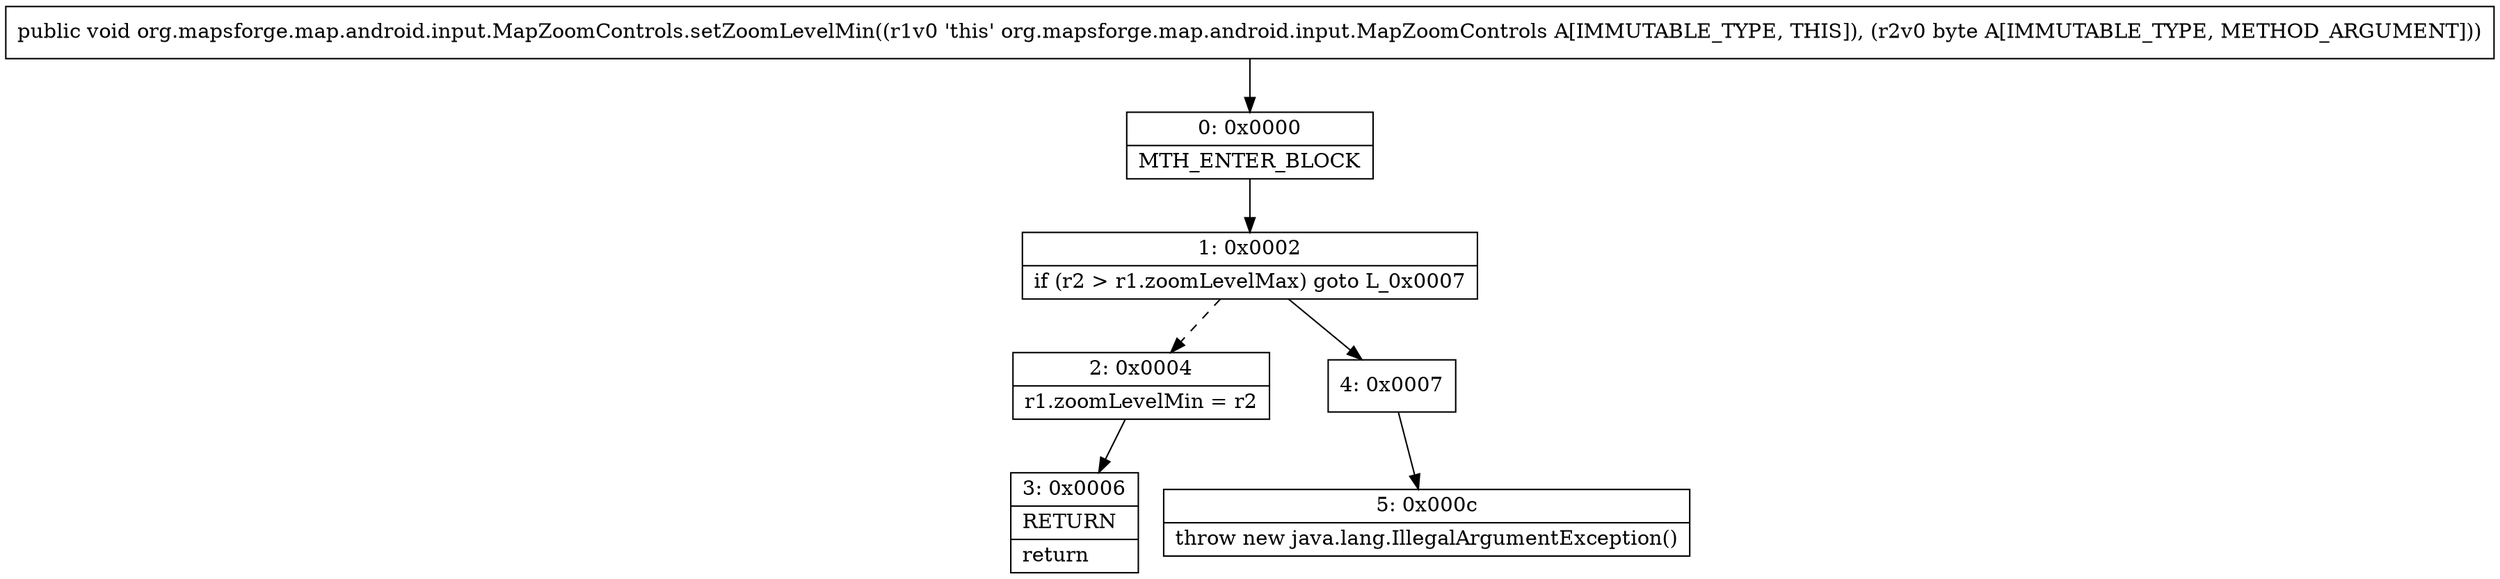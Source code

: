 digraph "CFG fororg.mapsforge.map.android.input.MapZoomControls.setZoomLevelMin(B)V" {
Node_0 [shape=record,label="{0\:\ 0x0000|MTH_ENTER_BLOCK\l}"];
Node_1 [shape=record,label="{1\:\ 0x0002|if (r2 \> r1.zoomLevelMax) goto L_0x0007\l}"];
Node_2 [shape=record,label="{2\:\ 0x0004|r1.zoomLevelMin = r2\l}"];
Node_3 [shape=record,label="{3\:\ 0x0006|RETURN\l|return\l}"];
Node_4 [shape=record,label="{4\:\ 0x0007}"];
Node_5 [shape=record,label="{5\:\ 0x000c|throw new java.lang.IllegalArgumentException()\l}"];
MethodNode[shape=record,label="{public void org.mapsforge.map.android.input.MapZoomControls.setZoomLevelMin((r1v0 'this' org.mapsforge.map.android.input.MapZoomControls A[IMMUTABLE_TYPE, THIS]), (r2v0 byte A[IMMUTABLE_TYPE, METHOD_ARGUMENT])) }"];
MethodNode -> Node_0;
Node_0 -> Node_1;
Node_1 -> Node_2[style=dashed];
Node_1 -> Node_4;
Node_2 -> Node_3;
Node_4 -> Node_5;
}

